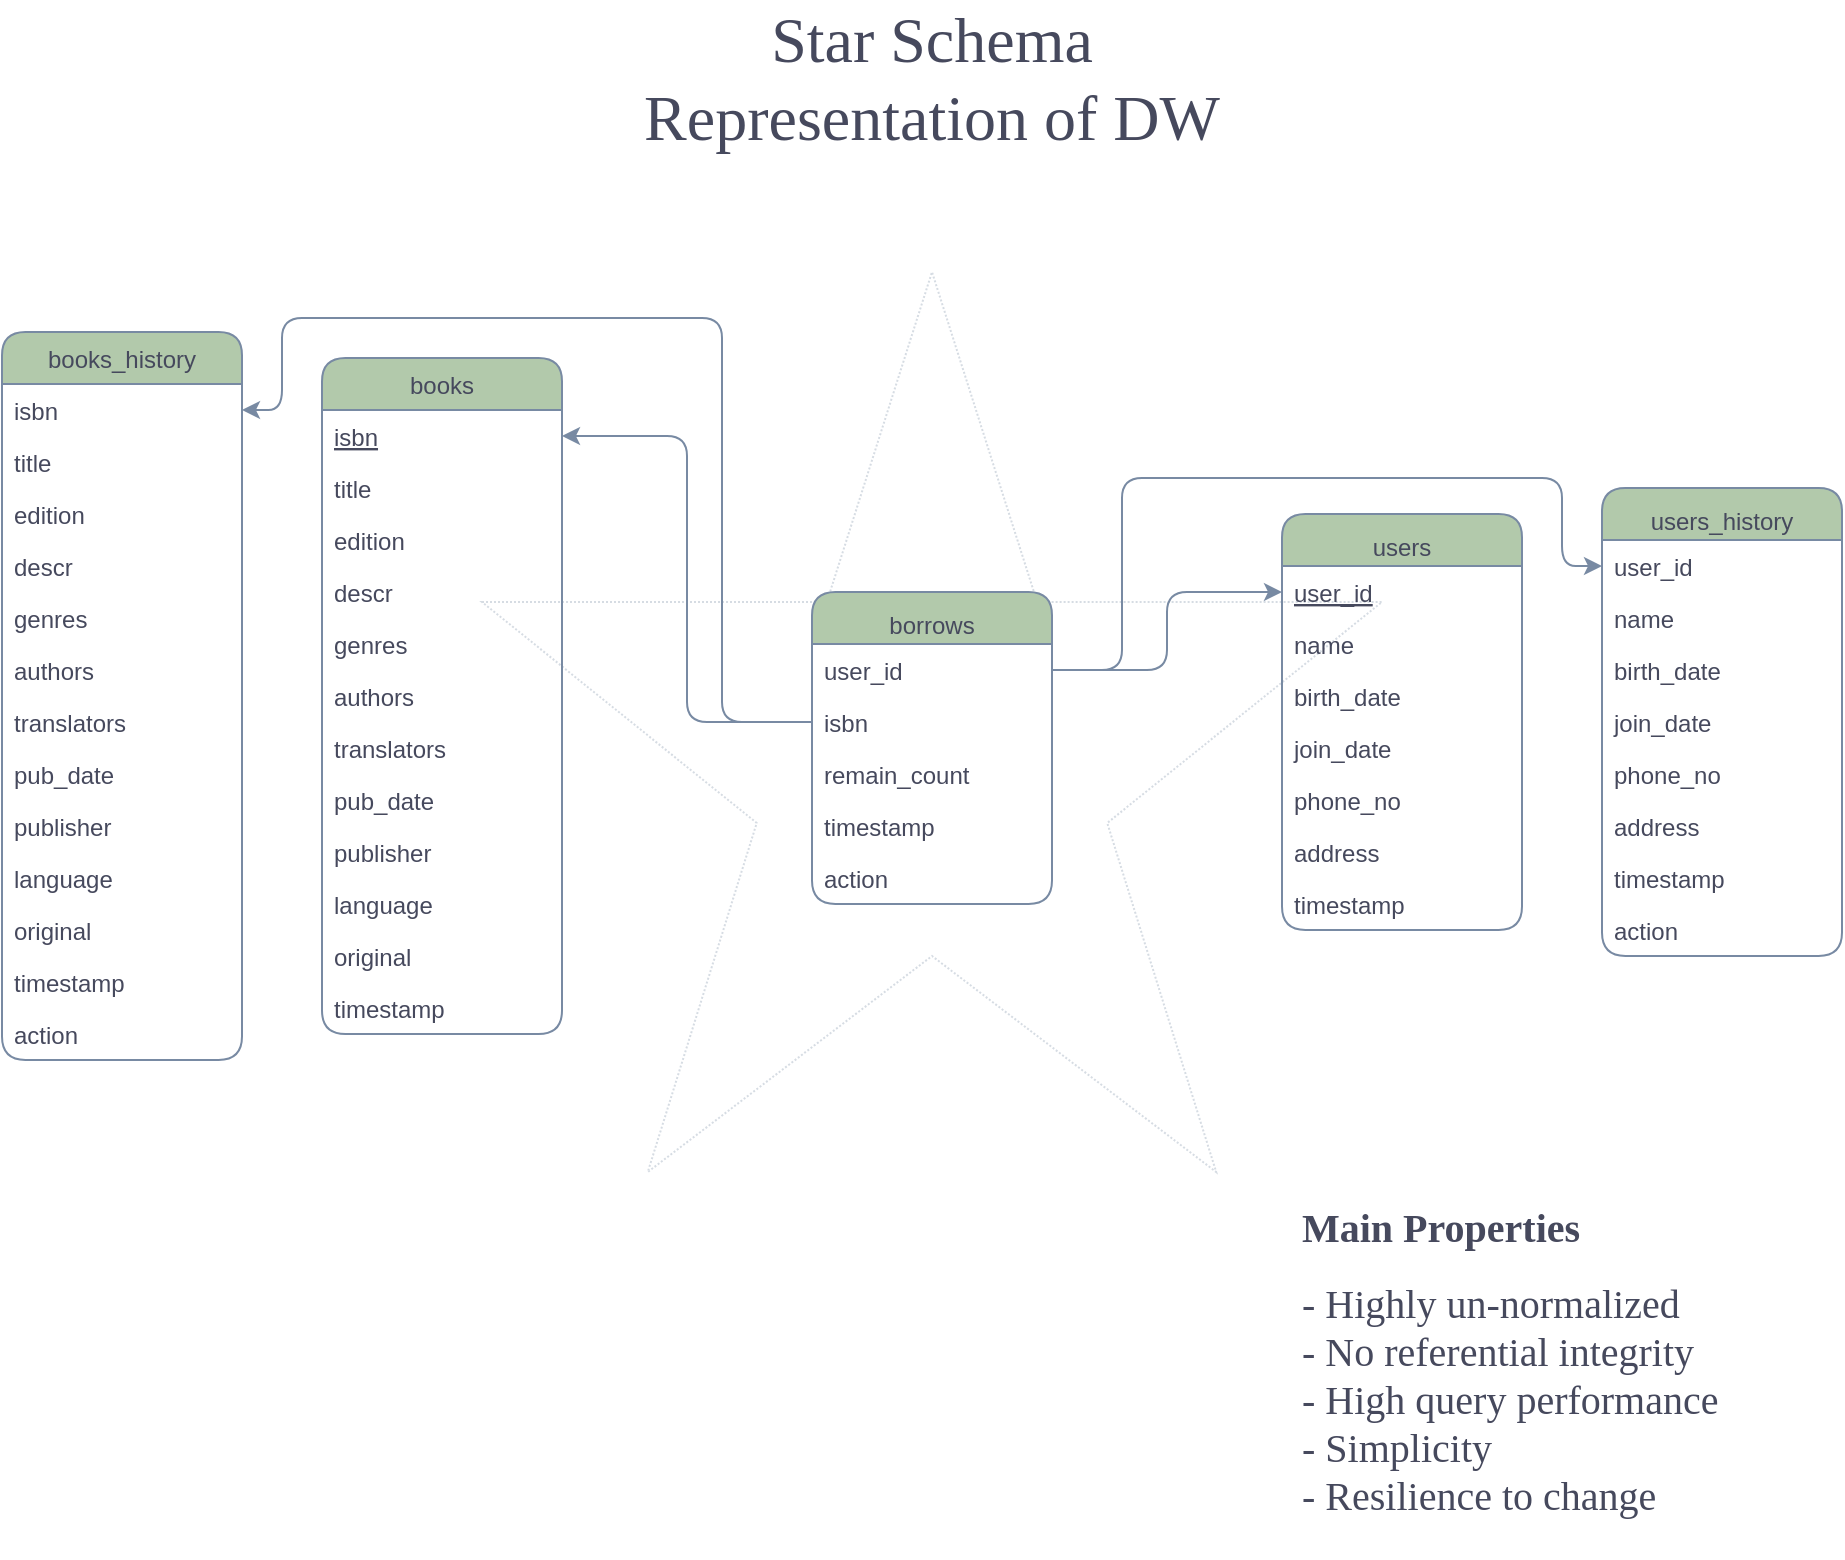 <mxfile version="14.8.6" type="device"><diagram id="Bclgz4s4sohdZ8xBwWSs" name="schema"><mxGraphModel dx="990" dy="547" grid="1" gridSize="10" guides="1" tooltips="1" connect="1" arrows="1" fold="1" page="1" pageScale="1" pageWidth="1169" pageHeight="827" math="0" shadow="0"><root><mxCell id="0"/><mxCell id="1" parent="0"/><mxCell id="GoHxVvqfgMxwxTYMfhDM-122" value="" style="verticalLabelPosition=bottom;verticalAlign=top;html=1;shape=mxgraph.basic.star;sketch=0;fillColor=none;dashed=1;dashPattern=1 1;opacity=30;strokeColor=#788AA3;fontColor=#46495D;rounded=1;" parent="1" vertex="1"><mxGeometry x="360" y="157" width="450" height="450" as="geometry"/></mxCell><mxCell id="GoHxVvqfgMxwxTYMfhDM-51" value="books_history" style="swimlane;fontStyle=0;childLayout=stackLayout;horizontal=1;startSize=26;horizontalStack=0;resizeParent=1;resizeParentMax=0;resizeLast=0;collapsible=1;marginBottom=0;fillColor=#B2C9AB;strokeColor=#788AA3;fontColor=#46495D;rounded=1;" parent="1" vertex="1"><mxGeometry x="120" y="187" width="120" height="364" as="geometry"><mxRectangle x="420" y="360" width="60" height="26" as="alternateBounds"/></mxGeometry></mxCell><mxCell id="GoHxVvqfgMxwxTYMfhDM-52" value="isbn" style="text;align=left;verticalAlign=top;spacingLeft=4;spacingRight=4;overflow=hidden;rotatable=0;points=[[0,0.5],[1,0.5]];portConstraint=eastwest;fontColor=#46495D;rounded=1;" parent="GoHxVvqfgMxwxTYMfhDM-51" vertex="1"><mxGeometry y="26" width="120" height="26" as="geometry"/></mxCell><mxCell id="GoHxVvqfgMxwxTYMfhDM-53" value="title" style="text;align=left;verticalAlign=top;spacingLeft=4;spacingRight=4;overflow=hidden;rotatable=0;points=[[0,0.5],[1,0.5]];portConstraint=eastwest;fontColor=#46495D;rounded=1;" parent="GoHxVvqfgMxwxTYMfhDM-51" vertex="1"><mxGeometry y="52" width="120" height="26" as="geometry"/></mxCell><mxCell id="GoHxVvqfgMxwxTYMfhDM-64" value="edition" style="text;align=left;verticalAlign=top;spacingLeft=4;spacingRight=4;overflow=hidden;rotatable=0;points=[[0,0.5],[1,0.5]];portConstraint=eastwest;fontColor=#46495D;rounded=1;" parent="GoHxVvqfgMxwxTYMfhDM-51" vertex="1"><mxGeometry y="78" width="120" height="26" as="geometry"/></mxCell><mxCell id="GoHxVvqfgMxwxTYMfhDM-54" value="descr" style="text;align=left;verticalAlign=top;spacingLeft=4;spacingRight=4;overflow=hidden;rotatable=0;points=[[0,0.5],[1,0.5]];portConstraint=eastwest;fontColor=#46495D;rounded=1;" parent="GoHxVvqfgMxwxTYMfhDM-51" vertex="1"><mxGeometry y="104" width="120" height="26" as="geometry"/></mxCell><mxCell id="GoHxVvqfgMxwxTYMfhDM-65" value="genres" style="text;align=left;verticalAlign=top;spacingLeft=4;spacingRight=4;overflow=hidden;rotatable=0;points=[[0,0.5],[1,0.5]];portConstraint=eastwest;fontColor=#46495D;rounded=1;" parent="GoHxVvqfgMxwxTYMfhDM-51" vertex="1"><mxGeometry y="130" width="120" height="26" as="geometry"/></mxCell><mxCell id="GoHxVvqfgMxwxTYMfhDM-66" value="authors&#10;" style="text;align=left;verticalAlign=top;spacingLeft=4;spacingRight=4;overflow=hidden;rotatable=0;points=[[0,0.5],[1,0.5]];portConstraint=eastwest;fontColor=#46495D;rounded=1;" parent="GoHxVvqfgMxwxTYMfhDM-51" vertex="1"><mxGeometry y="156" width="120" height="26" as="geometry"/></mxCell><mxCell id="GoHxVvqfgMxwxTYMfhDM-67" value="translators" style="text;align=left;verticalAlign=top;spacingLeft=4;spacingRight=4;overflow=hidden;rotatable=0;points=[[0,0.5],[1,0.5]];portConstraint=eastwest;fontColor=#46495D;rounded=1;" parent="GoHxVvqfgMxwxTYMfhDM-51" vertex="1"><mxGeometry y="182" width="120" height="26" as="geometry"/></mxCell><mxCell id="GoHxVvqfgMxwxTYMfhDM-68" value="pub_date" style="text;align=left;verticalAlign=top;spacingLeft=4;spacingRight=4;overflow=hidden;rotatable=0;points=[[0,0.5],[1,0.5]];portConstraint=eastwest;fontColor=#46495D;rounded=1;" parent="GoHxVvqfgMxwxTYMfhDM-51" vertex="1"><mxGeometry y="208" width="120" height="26" as="geometry"/></mxCell><mxCell id="GoHxVvqfgMxwxTYMfhDM-69" value="publisher" style="text;align=left;verticalAlign=top;spacingLeft=4;spacingRight=4;overflow=hidden;rotatable=0;points=[[0,0.5],[1,0.5]];portConstraint=eastwest;fontColor=#46495D;rounded=1;" parent="GoHxVvqfgMxwxTYMfhDM-51" vertex="1"><mxGeometry y="234" width="120" height="26" as="geometry"/></mxCell><mxCell id="GoHxVvqfgMxwxTYMfhDM-70" value="language" style="text;align=left;verticalAlign=top;spacingLeft=4;spacingRight=4;overflow=hidden;rotatable=0;points=[[0,0.5],[1,0.5]];portConstraint=eastwest;fontColor=#46495D;rounded=1;" parent="GoHxVvqfgMxwxTYMfhDM-51" vertex="1"><mxGeometry y="260" width="120" height="26" as="geometry"/></mxCell><mxCell id="GoHxVvqfgMxwxTYMfhDM-71" value="original" style="text;align=left;verticalAlign=top;spacingLeft=4;spacingRight=4;overflow=hidden;rotatable=0;points=[[0,0.5],[1,0.5]];portConstraint=eastwest;fontColor=#46495D;rounded=1;" parent="GoHxVvqfgMxwxTYMfhDM-51" vertex="1"><mxGeometry y="286" width="120" height="26" as="geometry"/></mxCell><mxCell id="GoHxVvqfgMxwxTYMfhDM-73" value="timestamp" style="text;align=left;verticalAlign=top;spacingLeft=4;spacingRight=4;overflow=hidden;rotatable=0;points=[[0,0.5],[1,0.5]];portConstraint=eastwest;fontColor=#46495D;rounded=1;" parent="GoHxVvqfgMxwxTYMfhDM-51" vertex="1"><mxGeometry y="312" width="120" height="26" as="geometry"/></mxCell><mxCell id="GoHxVvqfgMxwxTYMfhDM-101" value="action" style="text;align=left;verticalAlign=top;spacingLeft=4;spacingRight=4;overflow=hidden;rotatable=0;points=[[0,0.5],[1,0.5]];portConstraint=eastwest;fontColor=#46495D;rounded=1;" parent="GoHxVvqfgMxwxTYMfhDM-51" vertex="1"><mxGeometry y="338" width="120" height="26" as="geometry"/></mxCell><mxCell id="GoHxVvqfgMxwxTYMfhDM-74" value="users" style="swimlane;fontStyle=0;childLayout=stackLayout;horizontal=1;startSize=26;horizontalStack=0;resizeParent=1;resizeParentMax=0;resizeLast=0;collapsible=1;marginBottom=0;verticalAlign=bottom;fillColor=#B2C9AB;strokeColor=#788AA3;fontColor=#46495D;rounded=1;" parent="1" vertex="1"><mxGeometry x="760" y="278" width="120" height="208" as="geometry"/></mxCell><mxCell id="GoHxVvqfgMxwxTYMfhDM-75" value="user_id" style="text;align=left;verticalAlign=top;spacingLeft=4;spacingRight=4;overflow=hidden;rotatable=0;points=[[0,0.5],[1,0.5]];portConstraint=eastwest;fontColor=#46495D;rounded=1;fontStyle=4" parent="GoHxVvqfgMxwxTYMfhDM-74" vertex="1"><mxGeometry y="26" width="120" height="26" as="geometry"/></mxCell><mxCell id="GoHxVvqfgMxwxTYMfhDM-76" value="name" style="text;align=left;verticalAlign=top;spacingLeft=4;spacingRight=4;overflow=hidden;rotatable=0;points=[[0,0.5],[1,0.5]];portConstraint=eastwest;fontColor=#46495D;rounded=1;" parent="GoHxVvqfgMxwxTYMfhDM-74" vertex="1"><mxGeometry y="52" width="120" height="26" as="geometry"/></mxCell><mxCell id="GoHxVvqfgMxwxTYMfhDM-77" value="birth_date" style="text;align=left;verticalAlign=top;spacingLeft=4;spacingRight=4;overflow=hidden;rotatable=0;points=[[0,0.5],[1,0.5]];portConstraint=eastwest;fontColor=#46495D;rounded=1;" parent="GoHxVvqfgMxwxTYMfhDM-74" vertex="1"><mxGeometry y="78" width="120" height="26" as="geometry"/></mxCell><mxCell id="GoHxVvqfgMxwxTYMfhDM-78" value="join_date" style="text;align=left;verticalAlign=top;spacingLeft=4;spacingRight=4;overflow=hidden;rotatable=0;points=[[0,0.5],[1,0.5]];portConstraint=eastwest;fontColor=#46495D;rounded=1;" parent="GoHxVvqfgMxwxTYMfhDM-74" vertex="1"><mxGeometry y="104" width="120" height="26" as="geometry"/></mxCell><mxCell id="GoHxVvqfgMxwxTYMfhDM-79" value="phone_no" style="text;align=left;verticalAlign=top;spacingLeft=4;spacingRight=4;overflow=hidden;rotatable=0;points=[[0,0.5],[1,0.5]];portConstraint=eastwest;fontColor=#46495D;rounded=1;" parent="GoHxVvqfgMxwxTYMfhDM-74" vertex="1"><mxGeometry y="130" width="120" height="26" as="geometry"/></mxCell><mxCell id="GoHxVvqfgMxwxTYMfhDM-80" value="address" style="text;align=left;verticalAlign=top;spacingLeft=4;spacingRight=4;overflow=hidden;rotatable=0;points=[[0,0.5],[1,0.5]];portConstraint=eastwest;fontColor=#46495D;rounded=1;" parent="GoHxVvqfgMxwxTYMfhDM-74" vertex="1"><mxGeometry y="156" width="120" height="26" as="geometry"/></mxCell><mxCell id="GoHxVvqfgMxwxTYMfhDM-81" value="timestamp" style="text;align=left;verticalAlign=top;spacingLeft=4;spacingRight=4;overflow=hidden;rotatable=0;points=[[0,0.5],[1,0.5]];portConstraint=eastwest;fontColor=#46495D;rounded=1;" parent="GoHxVvqfgMxwxTYMfhDM-74" vertex="1"><mxGeometry y="182" width="120" height="26" as="geometry"/></mxCell><mxCell id="GoHxVvqfgMxwxTYMfhDM-82" value="borrows" style="swimlane;fontStyle=0;childLayout=stackLayout;horizontal=1;startSize=26;horizontalStack=0;resizeParent=1;resizeParentMax=0;resizeLast=0;collapsible=1;marginBottom=0;verticalAlign=bottom;fillColor=#B2C9AB;strokeColor=#788AA3;fontColor=#46495D;rounded=1;" parent="1" vertex="1"><mxGeometry x="525" y="317" width="120" height="156" as="geometry"/></mxCell><mxCell id="GoHxVvqfgMxwxTYMfhDM-83" value="user_id" style="text;align=left;verticalAlign=top;spacingLeft=4;spacingRight=4;overflow=hidden;rotatable=0;points=[[0,0.5],[1,0.5]];portConstraint=eastwest;fontColor=#46495D;rounded=1;" parent="GoHxVvqfgMxwxTYMfhDM-82" vertex="1"><mxGeometry y="26" width="120" height="26" as="geometry"/></mxCell><mxCell id="GoHxVvqfgMxwxTYMfhDM-84" value="isbn" style="text;align=left;verticalAlign=top;spacingLeft=4;spacingRight=4;overflow=hidden;rotatable=0;points=[[0,0.5],[1,0.5]];portConstraint=eastwest;fontColor=#46495D;rounded=1;" parent="GoHxVvqfgMxwxTYMfhDM-82" vertex="1"><mxGeometry y="52" width="120" height="26" as="geometry"/></mxCell><mxCell id="GoHxVvqfgMxwxTYMfhDM-85" value="remain_count" style="text;align=left;verticalAlign=top;spacingLeft=4;spacingRight=4;overflow=hidden;rotatable=0;points=[[0,0.5],[1,0.5]];portConstraint=eastwest;fontColor=#46495D;rounded=1;" parent="GoHxVvqfgMxwxTYMfhDM-82" vertex="1"><mxGeometry y="78" width="120" height="26" as="geometry"/></mxCell><mxCell id="GoHxVvqfgMxwxTYMfhDM-86" value="timestamp" style="text;align=left;verticalAlign=top;spacingLeft=4;spacingRight=4;overflow=hidden;rotatable=0;points=[[0,0.5],[1,0.5]];portConstraint=eastwest;fontColor=#46495D;rounded=1;" parent="GoHxVvqfgMxwxTYMfhDM-82" vertex="1"><mxGeometry y="104" width="120" height="26" as="geometry"/></mxCell><mxCell id="XMWNDbKVjK0uLfdH9dH5-1" value="action" style="text;align=left;verticalAlign=top;spacingLeft=4;spacingRight=4;overflow=hidden;rotatable=0;points=[[0,0.5],[1,0.5]];portConstraint=eastwest;fontColor=#46495D;rounded=1;" parent="GoHxVvqfgMxwxTYMfhDM-82" vertex="1"><mxGeometry y="130" width="120" height="26" as="geometry"/></mxCell><mxCell id="GoHxVvqfgMxwxTYMfhDM-87" value="books" style="swimlane;fontStyle=0;childLayout=stackLayout;horizontal=1;startSize=26;horizontalStack=0;resizeParent=1;resizeParentMax=0;resizeLast=0;collapsible=1;marginBottom=0;fillColor=#B2C9AB;strokeColor=#788AA3;fontColor=#46495D;rounded=1;" parent="1" vertex="1"><mxGeometry x="280" y="200" width="120" height="338" as="geometry"><mxRectangle x="420" y="360" width="60" height="26" as="alternateBounds"/></mxGeometry></mxCell><mxCell id="GoHxVvqfgMxwxTYMfhDM-88" value="isbn" style="text;align=left;verticalAlign=top;spacingLeft=4;spacingRight=4;overflow=hidden;rotatable=0;points=[[0,0.5],[1,0.5]];portConstraint=eastwest;fontColor=#46495D;rounded=1;fontStyle=4" parent="GoHxVvqfgMxwxTYMfhDM-87" vertex="1"><mxGeometry y="26" width="120" height="26" as="geometry"/></mxCell><mxCell id="GoHxVvqfgMxwxTYMfhDM-89" value="title" style="text;align=left;verticalAlign=top;spacingLeft=4;spacingRight=4;overflow=hidden;rotatable=0;points=[[0,0.5],[1,0.5]];portConstraint=eastwest;fontColor=#46495D;rounded=1;" parent="GoHxVvqfgMxwxTYMfhDM-87" vertex="1"><mxGeometry y="52" width="120" height="26" as="geometry"/></mxCell><mxCell id="GoHxVvqfgMxwxTYMfhDM-90" value="edition" style="text;align=left;verticalAlign=top;spacingLeft=4;spacingRight=4;overflow=hidden;rotatable=0;points=[[0,0.5],[1,0.5]];portConstraint=eastwest;fontColor=#46495D;rounded=1;" parent="GoHxVvqfgMxwxTYMfhDM-87" vertex="1"><mxGeometry y="78" width="120" height="26" as="geometry"/></mxCell><mxCell id="GoHxVvqfgMxwxTYMfhDM-91" value="descr" style="text;align=left;verticalAlign=top;spacingLeft=4;spacingRight=4;overflow=hidden;rotatable=0;points=[[0,0.5],[1,0.5]];portConstraint=eastwest;fontColor=#46495D;rounded=1;" parent="GoHxVvqfgMxwxTYMfhDM-87" vertex="1"><mxGeometry y="104" width="120" height="26" as="geometry"/></mxCell><mxCell id="GoHxVvqfgMxwxTYMfhDM-92" value="genres" style="text;align=left;verticalAlign=top;spacingLeft=4;spacingRight=4;overflow=hidden;rotatable=0;points=[[0,0.5],[1,0.5]];portConstraint=eastwest;fontColor=#46495D;rounded=1;" parent="GoHxVvqfgMxwxTYMfhDM-87" vertex="1"><mxGeometry y="130" width="120" height="26" as="geometry"/></mxCell><mxCell id="GoHxVvqfgMxwxTYMfhDM-93" value="authors&#10;" style="text;align=left;verticalAlign=top;spacingLeft=4;spacingRight=4;overflow=hidden;rotatable=0;points=[[0,0.5],[1,0.5]];portConstraint=eastwest;fontColor=#46495D;rounded=1;" parent="GoHxVvqfgMxwxTYMfhDM-87" vertex="1"><mxGeometry y="156" width="120" height="26" as="geometry"/></mxCell><mxCell id="GoHxVvqfgMxwxTYMfhDM-94" value="translators" style="text;align=left;verticalAlign=top;spacingLeft=4;spacingRight=4;overflow=hidden;rotatable=0;points=[[0,0.5],[1,0.5]];portConstraint=eastwest;fontColor=#46495D;rounded=1;" parent="GoHxVvqfgMxwxTYMfhDM-87" vertex="1"><mxGeometry y="182" width="120" height="26" as="geometry"/></mxCell><mxCell id="GoHxVvqfgMxwxTYMfhDM-95" value="pub_date" style="text;align=left;verticalAlign=top;spacingLeft=4;spacingRight=4;overflow=hidden;rotatable=0;points=[[0,0.5],[1,0.5]];portConstraint=eastwest;fontColor=#46495D;rounded=1;" parent="GoHxVvqfgMxwxTYMfhDM-87" vertex="1"><mxGeometry y="208" width="120" height="26" as="geometry"/></mxCell><mxCell id="GoHxVvqfgMxwxTYMfhDM-96" value="publisher" style="text;align=left;verticalAlign=top;spacingLeft=4;spacingRight=4;overflow=hidden;rotatable=0;points=[[0,0.5],[1,0.5]];portConstraint=eastwest;fontColor=#46495D;rounded=1;" parent="GoHxVvqfgMxwxTYMfhDM-87" vertex="1"><mxGeometry y="234" width="120" height="26" as="geometry"/></mxCell><mxCell id="GoHxVvqfgMxwxTYMfhDM-97" value="language" style="text;align=left;verticalAlign=top;spacingLeft=4;spacingRight=4;overflow=hidden;rotatable=0;points=[[0,0.5],[1,0.5]];portConstraint=eastwest;fontColor=#46495D;rounded=1;" parent="GoHxVvqfgMxwxTYMfhDM-87" vertex="1"><mxGeometry y="260" width="120" height="26" as="geometry"/></mxCell><mxCell id="GoHxVvqfgMxwxTYMfhDM-98" value="original" style="text;align=left;verticalAlign=top;spacingLeft=4;spacingRight=4;overflow=hidden;rotatable=0;points=[[0,0.5],[1,0.5]];portConstraint=eastwest;fontColor=#46495D;rounded=1;" parent="GoHxVvqfgMxwxTYMfhDM-87" vertex="1"><mxGeometry y="286" width="120" height="26" as="geometry"/></mxCell><mxCell id="GoHxVvqfgMxwxTYMfhDM-100" value="timestamp" style="text;align=left;verticalAlign=top;spacingLeft=4;spacingRight=4;overflow=hidden;rotatable=0;points=[[0,0.5],[1,0.5]];portConstraint=eastwest;fontColor=#46495D;rounded=1;" parent="GoHxVvqfgMxwxTYMfhDM-87" vertex="1"><mxGeometry y="312" width="120" height="26" as="geometry"/></mxCell><mxCell id="GoHxVvqfgMxwxTYMfhDM-102" value="users_history" style="swimlane;fontStyle=0;childLayout=stackLayout;horizontal=1;startSize=26;horizontalStack=0;resizeParent=1;resizeParentMax=0;resizeLast=0;collapsible=1;marginBottom=0;verticalAlign=bottom;fillColor=#B2C9AB;strokeColor=#788AA3;fontColor=#46495D;rounded=1;" parent="1" vertex="1"><mxGeometry x="920" y="265" width="120" height="234" as="geometry"/></mxCell><mxCell id="GoHxVvqfgMxwxTYMfhDM-103" value="user_id" style="text;align=left;verticalAlign=top;spacingLeft=4;spacingRight=4;overflow=hidden;rotatable=0;points=[[0,0.5],[1,0.5]];portConstraint=eastwest;fontColor=#46495D;rounded=1;" parent="GoHxVvqfgMxwxTYMfhDM-102" vertex="1"><mxGeometry y="26" width="120" height="26" as="geometry"/></mxCell><mxCell id="GoHxVvqfgMxwxTYMfhDM-104" value="name" style="text;align=left;verticalAlign=top;spacingLeft=4;spacingRight=4;overflow=hidden;rotatable=0;points=[[0,0.5],[1,0.5]];portConstraint=eastwest;fontColor=#46495D;rounded=1;" parent="GoHxVvqfgMxwxTYMfhDM-102" vertex="1"><mxGeometry y="52" width="120" height="26" as="geometry"/></mxCell><mxCell id="GoHxVvqfgMxwxTYMfhDM-105" value="birth_date" style="text;align=left;verticalAlign=top;spacingLeft=4;spacingRight=4;overflow=hidden;rotatable=0;points=[[0,0.5],[1,0.5]];portConstraint=eastwest;fontColor=#46495D;rounded=1;" parent="GoHxVvqfgMxwxTYMfhDM-102" vertex="1"><mxGeometry y="78" width="120" height="26" as="geometry"/></mxCell><mxCell id="GoHxVvqfgMxwxTYMfhDM-106" value="join_date" style="text;align=left;verticalAlign=top;spacingLeft=4;spacingRight=4;overflow=hidden;rotatable=0;points=[[0,0.5],[1,0.5]];portConstraint=eastwest;fontColor=#46495D;rounded=1;" parent="GoHxVvqfgMxwxTYMfhDM-102" vertex="1"><mxGeometry y="104" width="120" height="26" as="geometry"/></mxCell><mxCell id="GoHxVvqfgMxwxTYMfhDM-107" value="phone_no" style="text;align=left;verticalAlign=top;spacingLeft=4;spacingRight=4;overflow=hidden;rotatable=0;points=[[0,0.5],[1,0.5]];portConstraint=eastwest;fontColor=#46495D;rounded=1;" parent="GoHxVvqfgMxwxTYMfhDM-102" vertex="1"><mxGeometry y="130" width="120" height="26" as="geometry"/></mxCell><mxCell id="GoHxVvqfgMxwxTYMfhDM-108" value="address" style="text;align=left;verticalAlign=top;spacingLeft=4;spacingRight=4;overflow=hidden;rotatable=0;points=[[0,0.5],[1,0.5]];portConstraint=eastwest;fontColor=#46495D;rounded=1;" parent="GoHxVvqfgMxwxTYMfhDM-102" vertex="1"><mxGeometry y="156" width="120" height="26" as="geometry"/></mxCell><mxCell id="GoHxVvqfgMxwxTYMfhDM-109" value="timestamp" style="text;align=left;verticalAlign=top;spacingLeft=4;spacingRight=4;overflow=hidden;rotatable=0;points=[[0,0.5],[1,0.5]];portConstraint=eastwest;fontColor=#46495D;rounded=1;" parent="GoHxVvqfgMxwxTYMfhDM-102" vertex="1"><mxGeometry y="182" width="120" height="26" as="geometry"/></mxCell><mxCell id="GoHxVvqfgMxwxTYMfhDM-110" value="action" style="text;align=left;verticalAlign=top;spacingLeft=4;spacingRight=4;overflow=hidden;rotatable=0;points=[[0,0.5],[1,0.5]];portConstraint=eastwest;fontColor=#46495D;rounded=1;" parent="GoHxVvqfgMxwxTYMfhDM-102" vertex="1"><mxGeometry y="208" width="120" height="26" as="geometry"/></mxCell><mxCell id="GoHxVvqfgMxwxTYMfhDM-117" style="edgeStyle=orthogonalEdgeStyle;curved=0;sketch=0;orthogonalLoop=1;jettySize=auto;html=1;entryX=1;entryY=0.5;entryDx=0;entryDy=0;strokeColor=#788AA3;fontColor=#46495D;" parent="1" source="GoHxVvqfgMxwxTYMfhDM-84" target="GoHxVvqfgMxwxTYMfhDM-88" edge="1"><mxGeometry relative="1" as="geometry"/></mxCell><mxCell id="GoHxVvqfgMxwxTYMfhDM-120" style="edgeStyle=orthogonalEdgeStyle;curved=0;sketch=0;orthogonalLoop=1;jettySize=auto;html=1;entryX=0;entryY=0.5;entryDx=0;entryDy=0;strokeColor=#788AA3;fontColor=#46495D;" parent="1" source="GoHxVvqfgMxwxTYMfhDM-83" target="GoHxVvqfgMxwxTYMfhDM-75" edge="1"><mxGeometry relative="1" as="geometry"/></mxCell><mxCell id="GoHxVvqfgMxwxTYMfhDM-123" value="Star Schema Representation of DW" style="text;html=1;strokeColor=none;fillColor=none;align=center;verticalAlign=middle;whiteSpace=wrap;rounded=0;dashed=1;sketch=0;fontColor=#46495D;fontFamily=Times New Roman;fontSize=32;" parent="1" vertex="1"><mxGeometry x="405" y="40" width="360" height="40" as="geometry"/></mxCell><mxCell id="GoHxVvqfgMxwxTYMfhDM-125" value="&lt;h1 style=&quot;font-size: 20px&quot;&gt;Main Properties&lt;/h1&gt;&lt;div&gt;- Highly un-normalized&lt;/div&gt;&lt;div&gt;- No referential integrity&lt;/div&gt;&lt;div&gt;- High query performance&amp;nbsp;&lt;/div&gt;&lt;div&gt;- Simplicity&lt;/div&gt;&lt;div&gt;- Resilience to change&lt;/div&gt;" style="text;html=1;strokeColor=none;fillColor=none;spacing=5;spacingTop=-20;whiteSpace=wrap;overflow=hidden;rounded=0;dashed=1;sketch=0;fontFamily=Caveat;fontSize=20;fontColor=#46495D;fontSource=https%3A%2F%2Ffonts.googleapis.com%2Fcss%3Ffamily%3DCaveat;" parent="1" vertex="1"><mxGeometry x="765" y="620" width="265" height="180" as="geometry"/></mxCell><mxCell id="GoHxVvqfgMxwxTYMfhDM-119" style="edgeStyle=orthogonalEdgeStyle;curved=0;sketch=0;orthogonalLoop=1;jettySize=auto;html=1;entryX=1;entryY=0.5;entryDx=0;entryDy=0;strokeColor=#788AA3;fontColor=#46495D;exitX=0;exitY=0.5;exitDx=0;exitDy=0;" parent="1" source="GoHxVvqfgMxwxTYMfhDM-84" target="GoHxVvqfgMxwxTYMfhDM-52" edge="1"><mxGeometry relative="1" as="geometry"><Array as="points"><mxPoint x="480" y="382"/><mxPoint x="480" y="180"/><mxPoint x="260" y="180"/><mxPoint x="260" y="226"/></Array></mxGeometry></mxCell><mxCell id="GoHxVvqfgMxwxTYMfhDM-121" style="edgeStyle=orthogonalEdgeStyle;curved=0;sketch=0;orthogonalLoop=1;jettySize=auto;html=1;entryX=0;entryY=0.5;entryDx=0;entryDy=0;strokeColor=#788AA3;fontColor=#46495D;exitX=1;exitY=0.5;exitDx=0;exitDy=0;" parent="1" source="GoHxVvqfgMxwxTYMfhDM-83" target="GoHxVvqfgMxwxTYMfhDM-103" edge="1"><mxGeometry relative="1" as="geometry"><Array as="points"><mxPoint x="680" y="356"/><mxPoint x="680" y="260"/><mxPoint x="900" y="260"/><mxPoint x="900" y="304"/></Array></mxGeometry></mxCell></root></mxGraphModel></diagram></mxfile>